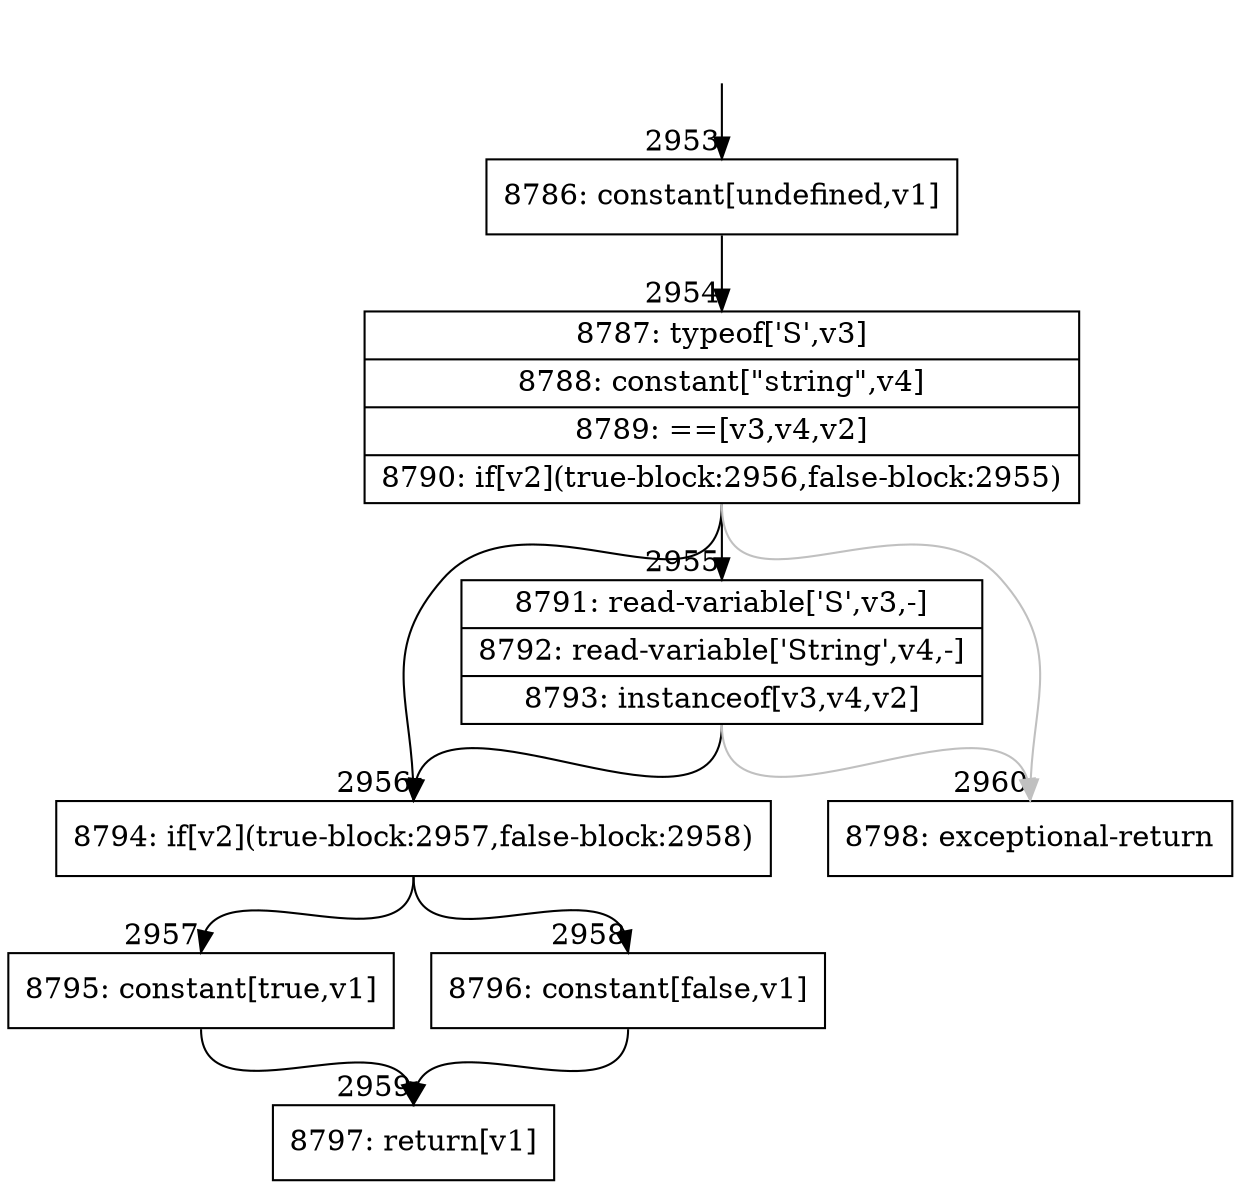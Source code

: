 digraph {
rankdir="TD"
BB_entry322[shape=none,label=""];
BB_entry322 -> BB2953 [tailport=s, headport=n, headlabel="    2953"]
BB2953 [shape=record label="{8786: constant[undefined,v1]}" ] 
BB2953 -> BB2954 [tailport=s, headport=n, headlabel="      2954"]
BB2954 [shape=record label="{8787: typeof['S',v3]|8788: constant[\"string\",v4]|8789: ==[v3,v4,v2]|8790: if[v2](true-block:2956,false-block:2955)}" ] 
BB2954 -> BB2956 [tailport=s, headport=n, headlabel="      2956"]
BB2954 -> BB2955 [tailport=s, headport=n, headlabel="      2955"]
BB2954 -> BB2960 [tailport=s, headport=n, color=gray, headlabel="      2960"]
BB2955 [shape=record label="{8791: read-variable['S',v3,-]|8792: read-variable['String',v4,-]|8793: instanceof[v3,v4,v2]}" ] 
BB2955 -> BB2956 [tailport=s, headport=n]
BB2955 -> BB2960 [tailport=s, headport=n, color=gray]
BB2956 [shape=record label="{8794: if[v2](true-block:2957,false-block:2958)}" ] 
BB2956 -> BB2957 [tailport=s, headport=n, headlabel="      2957"]
BB2956 -> BB2958 [tailport=s, headport=n, headlabel="      2958"]
BB2957 [shape=record label="{8795: constant[true,v1]}" ] 
BB2957 -> BB2959 [tailport=s, headport=n, headlabel="      2959"]
BB2958 [shape=record label="{8796: constant[false,v1]}" ] 
BB2958 -> BB2959 [tailport=s, headport=n]
BB2959 [shape=record label="{8797: return[v1]}" ] 
BB2960 [shape=record label="{8798: exceptional-return}" ] 
//#$~ 3419
}
